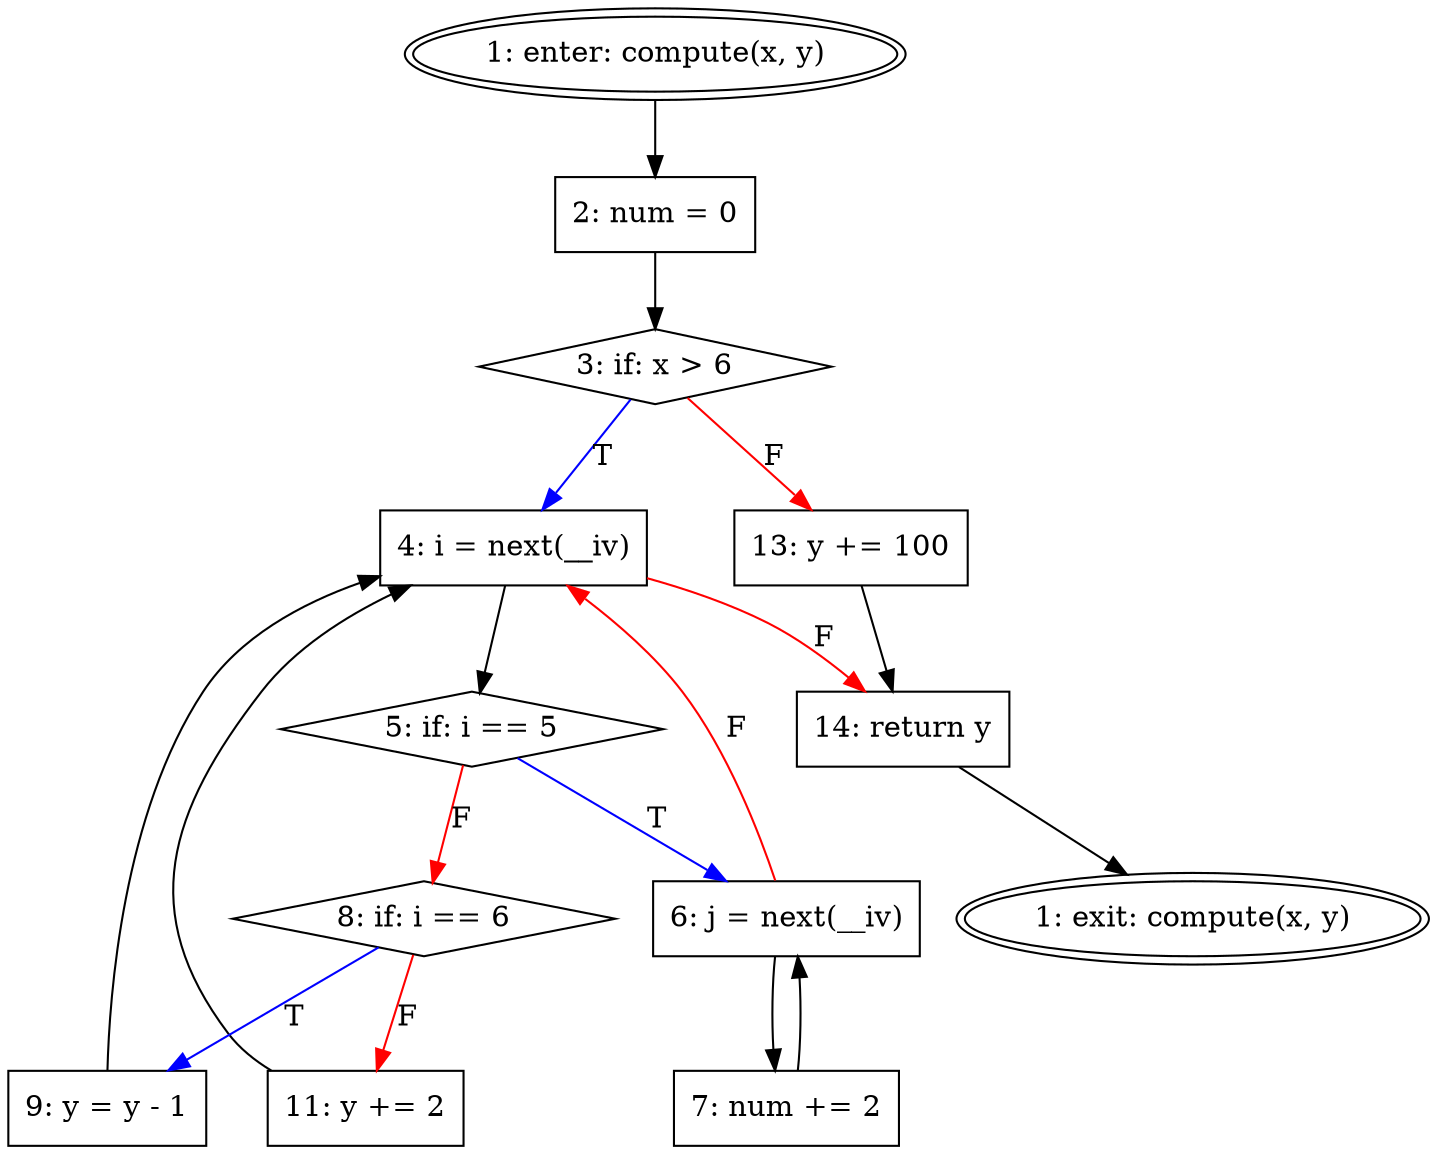 digraph {
	1 [label="1: enter: compute(x, y)" peripheries=2 shape=oval]
	0 [label="1: exit: compute(x, y)" peripheries=2 shape=oval]
	14 -> 0
	2 [label="2: num = 0" peripheries=1 shape=rectangle]
	1 -> 2
	3 [label="3: if: x > 6" peripheries=1 shape=diamond]
	2 -> 3
	4 [label="4: __iv = iter(range(0, x))" peripheries=1 shape=rectangle]
	3 -> 4 [label=T color=blue]
	4 [label="4: for: __iv.__length__hint__() > 0" peripheries=1 shape=diamond]
	6 -> 4 [label=F color=red]
	9 -> 4
	11 -> 4
	4 [label="4: i = next(__iv)" peripheries=1 shape=rectangle]
	5 [label="5: if: i == 5" peripheries=1 shape=diamond]
	4 -> 5
	6 [label="6: __iv = iter(range(0, 6))" peripheries=1 shape=rectangle]
	5 -> 6 [label=T color=blue]
	6 [label="6: for: __iv.__length__hint__() > 0" peripheries=1 shape=diamond]
	7 -> 6
	6 [label="6: j = next(__iv)" peripheries=1 shape=rectangle]
	7 [label="7: num += 2" peripheries=1 shape=rectangle]
	6 -> 7
	8 [label="8: if: i == 6" peripheries=1 shape=diamond]
	5 -> 8 [label=F color=red]
	9 [label="9: y = y - 1" peripheries=1 shape=rectangle]
	8 -> 9 [label=T color=blue]
	11 [label="11: y += 2" peripheries=1 shape=rectangle]
	8 -> 11 [label=F color=red]
	13 [label="13: y += 100" peripheries=1 shape=rectangle]
	3 -> 13 [label=F color=red]
	14 [label="14: return y" peripheries=1 shape=rectangle]
	4 -> 14 [label=F color=red]
	13 -> 14
}